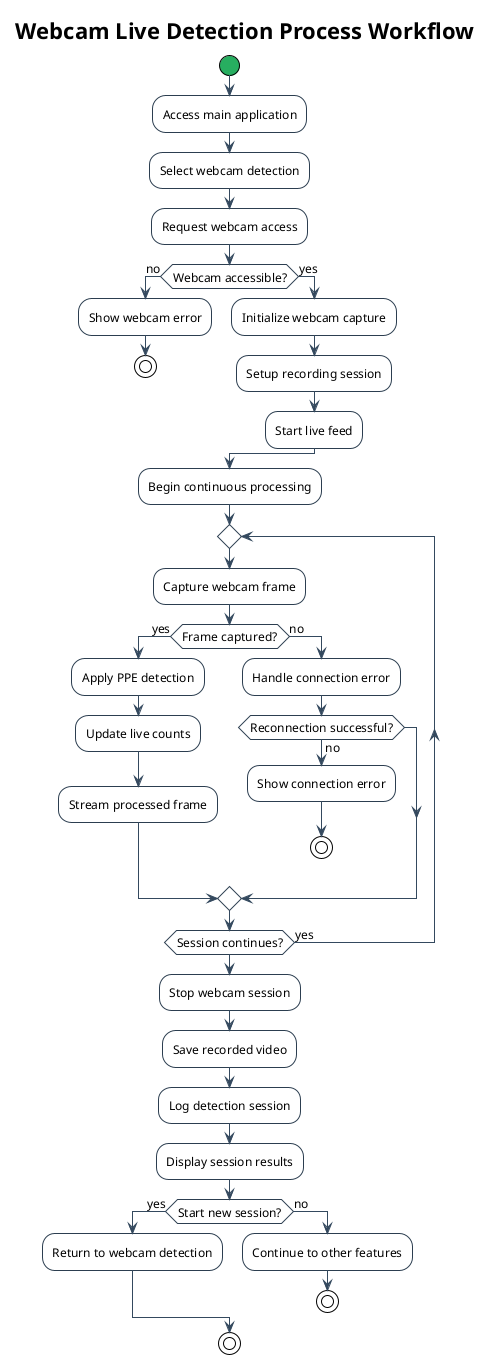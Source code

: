 @startuml Webcam Live Detection Process Workflow
!theme plain
skinparam defaultFontName Arial
skinparam defaultFontSize 12
skinparam activityBorderColor #2C3E50
skinparam activityStartColor #27AE60
skinparam activityEndColor #E74C3C
skinparam activityArrowColor #34495E

title Webcam Live Detection Process Workflow

start
:Access main application;
:Select webcam detection;
:Request webcam access;

if (Webcam accessible?) then (no)
  :Show webcam error;
  stop
else (yes)
  :Initialize webcam capture;
  :Setup recording session;
  :Start live feed;
endif

:Begin continuous processing;

repeat
  :Capture webcam frame;
  
  if (Frame captured?) then (yes)
    :Apply PPE detection;
    :Update live counts;
    :Stream processed frame;
    
  else (no)
    :Handle connection error;
    
    if (Reconnection successful?) then (no)
      :Show connection error;
      stop
    endif
  endif
  
repeat while (Session continues?) is (yes)

:Stop webcam session;
:Save recorded video;
:Log detection session;
:Display session results;

if (Start new session?) then (yes)
  :Return to webcam detection;
else (no)
  :Continue to other features;
  stop
endif

stop
@enduml
